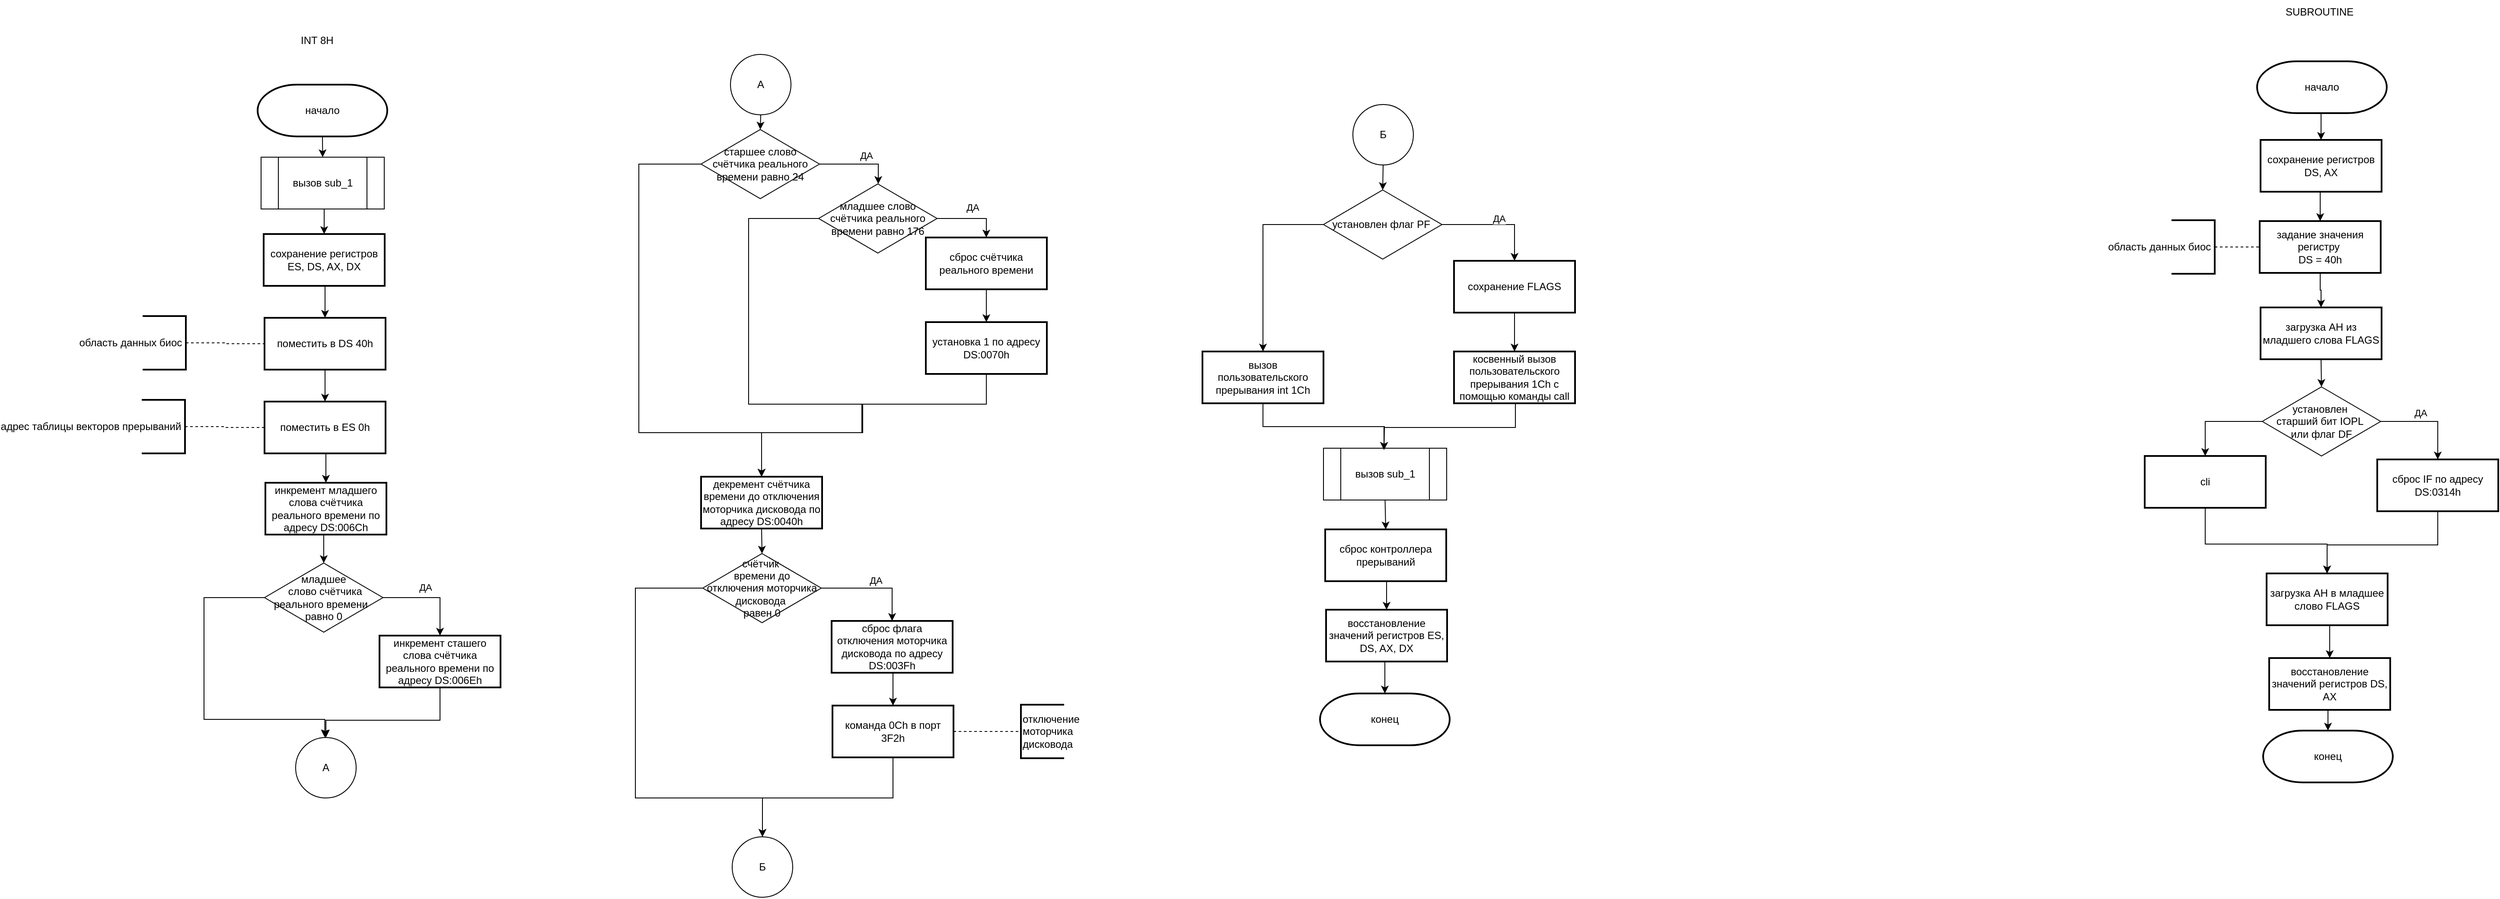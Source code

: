 <mxfile version="24.7.8">
  <diagram id="C5RBs43oDa-KdzZeNtuy" name="Page-1">
    <mxGraphModel dx="938" dy="985" grid="0" gridSize="10" guides="0" tooltips="0" connect="1" arrows="1" fold="1" page="0" pageScale="1" pageWidth="827" pageHeight="1169" math="0" shadow="0">
      <root>
        <mxCell id="WIyWlLk6GJQsqaUBKTNV-0" />
        <mxCell id="WIyWlLk6GJQsqaUBKTNV-1" parent="WIyWlLk6GJQsqaUBKTNV-0" />
        <mxCell id="3dziUHirvXRnAxPQPmzr-11" style="edgeStyle=orthogonalEdgeStyle;rounded=0;orthogonalLoop=1;jettySize=auto;html=1;exitX=0.5;exitY=1;exitDx=0;exitDy=0;exitPerimeter=0;entryX=0.5;entryY=0;entryDx=0;entryDy=0;" parent="WIyWlLk6GJQsqaUBKTNV-1" source="3dziUHirvXRnAxPQPmzr-0" target="3dziUHirvXRnAxPQPmzr-1" edge="1">
          <mxGeometry relative="1" as="geometry" />
        </mxCell>
        <mxCell id="3dziUHirvXRnAxPQPmzr-0" value="начало" style="strokeWidth=2;html=1;shape=mxgraph.flowchart.terminator;whiteSpace=wrap;" parent="WIyWlLk6GJQsqaUBKTNV-1" vertex="1">
          <mxGeometry x="-20" y="90" width="150" height="60" as="geometry" />
        </mxCell>
        <mxCell id="3dziUHirvXRnAxPQPmzr-12" style="edgeStyle=orthogonalEdgeStyle;rounded=0;orthogonalLoop=1;jettySize=auto;html=1;exitX=0.5;exitY=1;exitDx=0;exitDy=0;entryX=0.5;entryY=0;entryDx=0;entryDy=0;" parent="WIyWlLk6GJQsqaUBKTNV-1" source="3dziUHirvXRnAxPQPmzr-1" target="3dziUHirvXRnAxPQPmzr-2" edge="1">
          <mxGeometry relative="1" as="geometry" />
        </mxCell>
        <mxCell id="3dziUHirvXRnAxPQPmzr-1" value="вызов sub_1" style="verticalLabelPosition=middle;verticalAlign=middle;html=1;shape=process;whiteSpace=wrap;rounded=1;size=0.14;arcSize=0;labelPosition=center;align=center;" parent="WIyWlLk6GJQsqaUBKTNV-1" vertex="1">
          <mxGeometry x="-16" y="174" width="142.5" height="60" as="geometry" />
        </mxCell>
        <mxCell id="3dziUHirvXRnAxPQPmzr-13" style="edgeStyle=orthogonalEdgeStyle;rounded=0;orthogonalLoop=1;jettySize=auto;html=1;exitX=0.5;exitY=1;exitDx=0;exitDy=0;entryX=0.5;entryY=0;entryDx=0;entryDy=0;" parent="WIyWlLk6GJQsqaUBKTNV-1" source="3dziUHirvXRnAxPQPmzr-2" target="EsP-9aOrvLtybaAhOInj-16" edge="1">
          <mxGeometry relative="1" as="geometry" />
        </mxCell>
        <mxCell id="3dziUHirvXRnAxPQPmzr-2" value="сохранение регистров ES, DS, AX, DX" style="rounded=1;whiteSpace=wrap;html=1;absoluteArcSize=1;arcSize=0;strokeWidth=2;" parent="WIyWlLk6GJQsqaUBKTNV-1" vertex="1">
          <mxGeometry x="-13" y="263" width="140" height="60" as="geometry" />
        </mxCell>
        <mxCell id="3dziUHirvXRnAxPQPmzr-14" style="edgeStyle=orthogonalEdgeStyle;rounded=0;orthogonalLoop=1;jettySize=auto;html=1;exitX=0.5;exitY=1;exitDx=0;exitDy=0;entryX=0.5;entryY=0;entryDx=0;entryDy=0;" parent="WIyWlLk6GJQsqaUBKTNV-1" source="3dziUHirvXRnAxPQPmzr-3" target="3dziUHirvXRnAxPQPmzr-4" edge="1">
          <mxGeometry relative="1" as="geometry" />
        </mxCell>
        <mxCell id="3dziUHirvXRnAxPQPmzr-3" value="поместить в&amp;nbsp;&lt;span style=&quot;background-color: initial;&quot;&gt;ES 0h&lt;/span&gt;" style="rounded=1;whiteSpace=wrap;html=1;absoluteArcSize=1;arcSize=0;strokeWidth=2;" parent="WIyWlLk6GJQsqaUBKTNV-1" vertex="1">
          <mxGeometry x="-12" y="457" width="140" height="60" as="geometry" />
        </mxCell>
        <mxCell id="3dziUHirvXRnAxPQPmzr-15" style="edgeStyle=orthogonalEdgeStyle;rounded=0;orthogonalLoop=1;jettySize=auto;html=1;exitX=0.5;exitY=1;exitDx=0;exitDy=0;entryX=0.5;entryY=0;entryDx=0;entryDy=0;" parent="WIyWlLk6GJQsqaUBKTNV-1" source="3dziUHirvXRnAxPQPmzr-4" target="3dziUHirvXRnAxPQPmzr-5" edge="1">
          <mxGeometry relative="1" as="geometry" />
        </mxCell>
        <mxCell id="3dziUHirvXRnAxPQPmzr-4" value="инкремент младшего слова счётчика реального времени по адресу DS:006Ch" style="rounded=1;whiteSpace=wrap;html=1;absoluteArcSize=1;arcSize=0;strokeWidth=2;" parent="WIyWlLk6GJQsqaUBKTNV-1" vertex="1">
          <mxGeometry x="-11" y="551" width="140" height="60" as="geometry" />
        </mxCell>
        <mxCell id="3dziUHirvXRnAxPQPmzr-8" value="ДА" style="edgeStyle=orthogonalEdgeStyle;rounded=0;orthogonalLoop=1;jettySize=auto;html=1;exitX=1;exitY=0.5;exitDx=0;exitDy=0;entryX=0.5;entryY=0;entryDx=0;entryDy=0;" parent="WIyWlLk6GJQsqaUBKTNV-1" source="3dziUHirvXRnAxPQPmzr-5" target="3dziUHirvXRnAxPQPmzr-6" edge="1">
          <mxGeometry x="-0.109" y="12" relative="1" as="geometry">
            <mxPoint as="offset" />
          </mxGeometry>
        </mxCell>
        <mxCell id="3dziUHirvXRnAxPQPmzr-48" value="" style="edgeStyle=orthogonalEdgeStyle;rounded=0;orthogonalLoop=1;jettySize=auto;html=1;exitX=0;exitY=0.5;exitDx=0;exitDy=0;" parent="WIyWlLk6GJQsqaUBKTNV-1" source="3dziUHirvXRnAxPQPmzr-5" edge="1">
          <mxGeometry x="-0.752" relative="1" as="geometry">
            <mxPoint x="57.706" y="845.882" as="targetPoint" />
            <Array as="points">
              <mxPoint x="-82" y="684" />
              <mxPoint x="-82" y="825" />
              <mxPoint x="58" y="825" />
            </Array>
            <mxPoint as="offset" />
          </mxGeometry>
        </mxCell>
        <mxCell id="3dziUHirvXRnAxPQPmzr-5" value="младшее&lt;div&gt;&amp;nbsp;слово счётчика реального времени&amp;nbsp;&amp;nbsp;&lt;div&gt;равно 0&lt;/div&gt;&lt;/div&gt;" style="rhombus;whiteSpace=wrap;html=1;" parent="WIyWlLk6GJQsqaUBKTNV-1" vertex="1">
          <mxGeometry x="-12" y="644" width="137" height="80" as="geometry" />
        </mxCell>
        <mxCell id="3dziUHirvXRnAxPQPmzr-47" style="edgeStyle=orthogonalEdgeStyle;rounded=0;orthogonalLoop=1;jettySize=auto;html=1;exitX=0.5;exitY=1;exitDx=0;exitDy=0;entryX=0.5;entryY=0;entryDx=0;entryDy=0;" parent="WIyWlLk6GJQsqaUBKTNV-1" source="3dziUHirvXRnAxPQPmzr-6" target="3dziUHirvXRnAxPQPmzr-46" edge="1">
          <mxGeometry relative="1" as="geometry">
            <Array as="points">
              <mxPoint x="191" y="826" />
              <mxPoint x="59" y="826" />
            </Array>
          </mxGeometry>
        </mxCell>
        <mxCell id="3dziUHirvXRnAxPQPmzr-6" value="инкремент сташего слова счётчика реального времени по адресу DS:006Eh" style="rounded=1;whiteSpace=wrap;html=1;absoluteArcSize=1;arcSize=0;strokeWidth=2;" parent="WIyWlLk6GJQsqaUBKTNV-1" vertex="1">
          <mxGeometry x="121" y="728" width="140" height="60" as="geometry" />
        </mxCell>
        <mxCell id="3dziUHirvXRnAxPQPmzr-18" value="ДА" style="edgeStyle=orthogonalEdgeStyle;rounded=0;orthogonalLoop=1;jettySize=auto;html=1;exitX=1;exitY=0.5;exitDx=0;exitDy=0;entryX=0.5;entryY=0;entryDx=0;entryDy=0;" parent="WIyWlLk6GJQsqaUBKTNV-1" source="3dziUHirvXRnAxPQPmzr-16" target="3dziUHirvXRnAxPQPmzr-17" edge="1">
          <mxGeometry x="0.18" y="10" relative="1" as="geometry">
            <mxPoint x="631" y="88" as="sourcePoint" />
            <Array as="points">
              <mxPoint x="698" y="182" />
              <mxPoint x="698" y="205" />
            </Array>
            <mxPoint as="offset" />
          </mxGeometry>
        </mxCell>
        <mxCell id="3dziUHirvXRnAxPQPmzr-26" value="" style="edgeStyle=orthogonalEdgeStyle;rounded=0;orthogonalLoop=1;jettySize=auto;html=1;exitX=0;exitY=0.5;exitDx=0;exitDy=0;entryX=0.5;entryY=0;entryDx=0;entryDy=0;" parent="WIyWlLk6GJQsqaUBKTNV-1" source="3dziUHirvXRnAxPQPmzr-16" target="3dziUHirvXRnAxPQPmzr-23" edge="1">
          <mxGeometry x="-0.856" y="-3" relative="1" as="geometry">
            <mxPoint x="494" y="88" as="sourcePoint" />
            <Array as="points">
              <mxPoint x="421" y="182" />
              <mxPoint x="421" y="493" />
              <mxPoint x="563" y="493" />
            </Array>
            <mxPoint as="offset" />
          </mxGeometry>
        </mxCell>
        <mxCell id="3dziUHirvXRnAxPQPmzr-16" value="&lt;div&gt;старшее слово счётчика реального времени равно 24&lt;/div&gt;" style="rhombus;whiteSpace=wrap;html=1;" parent="WIyWlLk6GJQsqaUBKTNV-1" vertex="1">
          <mxGeometry x="493" y="142" width="137" height="80" as="geometry" />
        </mxCell>
        <mxCell id="3dziUHirvXRnAxPQPmzr-20" value="ДА" style="edgeStyle=orthogonalEdgeStyle;rounded=0;orthogonalLoop=1;jettySize=auto;html=1;exitX=1;exitY=0.5;exitDx=0;exitDy=0;entryX=0.5;entryY=0;entryDx=0;entryDy=0;" parent="WIyWlLk6GJQsqaUBKTNV-1" source="3dziUHirvXRnAxPQPmzr-17" target="3dziUHirvXRnAxPQPmzr-19" edge="1">
          <mxGeometry x="0.038" y="13" relative="1" as="geometry">
            <mxPoint as="offset" />
          </mxGeometry>
        </mxCell>
        <mxCell id="3dziUHirvXRnAxPQPmzr-27" value="" style="edgeStyle=orthogonalEdgeStyle;rounded=0;orthogonalLoop=1;jettySize=auto;html=1;entryX=0.5;entryY=0;entryDx=0;entryDy=0;exitX=0;exitY=0.5;exitDx=0;exitDy=0;" parent="WIyWlLk6GJQsqaUBKTNV-1" source="3dziUHirvXRnAxPQPmzr-17" target="3dziUHirvXRnAxPQPmzr-23" edge="1">
          <mxGeometry x="-0.848" relative="1" as="geometry">
            <mxPoint x="548" y="205" as="sourcePoint" />
            <Array as="points">
              <mxPoint x="548" y="245" />
              <mxPoint x="548" y="460" />
              <mxPoint x="679" y="460" />
              <mxPoint x="679" y="493" />
              <mxPoint x="563" y="493" />
            </Array>
            <mxPoint as="offset" />
          </mxGeometry>
        </mxCell>
        <mxCell id="3dziUHirvXRnAxPQPmzr-17" value="&lt;div&gt;младшее слово счётчика реального времени равно 176&lt;/div&gt;" style="rhombus;whiteSpace=wrap;html=1;" parent="WIyWlLk6GJQsqaUBKTNV-1" vertex="1">
          <mxGeometry x="629" y="205" width="137" height="80" as="geometry" />
        </mxCell>
        <mxCell id="3dziUHirvXRnAxPQPmzr-22" style="edgeStyle=orthogonalEdgeStyle;rounded=0;orthogonalLoop=1;jettySize=auto;html=1;exitX=0.5;exitY=1;exitDx=0;exitDy=0;entryX=0.5;entryY=0;entryDx=0;entryDy=0;" parent="WIyWlLk6GJQsqaUBKTNV-1" source="3dziUHirvXRnAxPQPmzr-19" target="3dziUHirvXRnAxPQPmzr-21" edge="1">
          <mxGeometry relative="1" as="geometry" />
        </mxCell>
        <mxCell id="3dziUHirvXRnAxPQPmzr-19" value="сброс счётчика реального времени" style="rounded=1;whiteSpace=wrap;html=1;absoluteArcSize=1;arcSize=0;strokeWidth=2;" parent="WIyWlLk6GJQsqaUBKTNV-1" vertex="1">
          <mxGeometry x="753" y="267" width="140" height="60" as="geometry" />
        </mxCell>
        <mxCell id="3dziUHirvXRnAxPQPmzr-28" style="edgeStyle=orthogonalEdgeStyle;rounded=0;orthogonalLoop=1;jettySize=auto;html=1;exitX=0.5;exitY=1;exitDx=0;exitDy=0;entryX=0.5;entryY=0;entryDx=0;entryDy=0;" parent="WIyWlLk6GJQsqaUBKTNV-1" source="3dziUHirvXRnAxPQPmzr-21" target="3dziUHirvXRnAxPQPmzr-23" edge="1">
          <mxGeometry relative="1" as="geometry">
            <Array as="points">
              <mxPoint x="823" y="460" />
              <mxPoint x="680" y="460" />
              <mxPoint x="680" y="493" />
              <mxPoint x="563" y="493" />
            </Array>
          </mxGeometry>
        </mxCell>
        <mxCell id="3dziUHirvXRnAxPQPmzr-21" value="установка 1 по адресу DS:0070h" style="rounded=1;whiteSpace=wrap;html=1;absoluteArcSize=1;arcSize=0;strokeWidth=2;" parent="WIyWlLk6GJQsqaUBKTNV-1" vertex="1">
          <mxGeometry x="753" y="365" width="140" height="60" as="geometry" />
        </mxCell>
        <mxCell id="3dziUHirvXRnAxPQPmzr-31" style="edgeStyle=orthogonalEdgeStyle;rounded=0;orthogonalLoop=1;jettySize=auto;html=1;exitX=0.5;exitY=1;exitDx=0;exitDy=0;entryX=0.5;entryY=0;entryDx=0;entryDy=0;" parent="WIyWlLk6GJQsqaUBKTNV-1" source="3dziUHirvXRnAxPQPmzr-23" target="3dziUHirvXRnAxPQPmzr-30" edge="1">
          <mxGeometry relative="1" as="geometry" />
        </mxCell>
        <mxCell id="3dziUHirvXRnAxPQPmzr-23" value="декремент счётчика времени до отключения моторчика дисковода по адресу DS:0040h" style="rounded=1;whiteSpace=wrap;html=1;absoluteArcSize=1;arcSize=0;strokeWidth=2;" parent="WIyWlLk6GJQsqaUBKTNV-1" vertex="1">
          <mxGeometry x="493" y="544" width="140" height="60" as="geometry" />
        </mxCell>
        <mxCell id="3dziUHirvXRnAxPQPmzr-35" value="ДА" style="edgeStyle=orthogonalEdgeStyle;rounded=0;orthogonalLoop=1;jettySize=auto;html=1;exitX=1;exitY=0.5;exitDx=0;exitDy=0;entryX=0.5;entryY=0;entryDx=0;entryDy=0;" parent="WIyWlLk6GJQsqaUBKTNV-1" source="3dziUHirvXRnAxPQPmzr-30" target="3dziUHirvXRnAxPQPmzr-34" edge="1">
          <mxGeometry x="0.033" y="9" relative="1" as="geometry">
            <mxPoint x="1" as="offset" />
          </mxGeometry>
        </mxCell>
        <mxCell id="3dziUHirvXRnAxPQPmzr-36" value="" style="edgeStyle=orthogonalEdgeStyle;rounded=0;orthogonalLoop=1;jettySize=auto;html=1;exitX=0;exitY=0.5;exitDx=0;exitDy=0;entryX=0.5;entryY=0;entryDx=0;entryDy=0;" parent="WIyWlLk6GJQsqaUBKTNV-1" source="3dziUHirvXRnAxPQPmzr-30" target="EsP-9aOrvLtybaAhOInj-32" edge="1">
          <mxGeometry relative="1" as="geometry">
            <mxPoint x="422" y="715" as="targetPoint" />
            <Array as="points">
              <mxPoint x="417" y="673" />
              <mxPoint x="417" y="916" />
              <mxPoint x="564" y="916" />
              <mxPoint x="564" y="959" />
            </Array>
          </mxGeometry>
        </mxCell>
        <mxCell id="3dziUHirvXRnAxPQPmzr-30" value="счётчик&amp;nbsp;&lt;div&gt;времени до&lt;/div&gt;&lt;div&gt;&amp;nbsp;отключения моторчика&amp;nbsp;&lt;div&gt;дисковода&amp;nbsp;&lt;/div&gt;&lt;div&gt;равен 0&lt;/div&gt;&lt;/div&gt;" style="rhombus;whiteSpace=wrap;html=1;" parent="WIyWlLk6GJQsqaUBKTNV-1" vertex="1">
          <mxGeometry x="495" y="633" width="137" height="80" as="geometry" />
        </mxCell>
        <mxCell id="EsP-9aOrvLtybaAhOInj-9" style="edgeStyle=orthogonalEdgeStyle;rounded=0;orthogonalLoop=1;jettySize=auto;html=1;exitX=0.5;exitY=1;exitDx=0;exitDy=0;entryX=0.5;entryY=0;entryDx=0;entryDy=0;" parent="WIyWlLk6GJQsqaUBKTNV-1" source="3dziUHirvXRnAxPQPmzr-34" target="EsP-9aOrvLtybaAhOInj-8" edge="1">
          <mxGeometry relative="1" as="geometry" />
        </mxCell>
        <mxCell id="3dziUHirvXRnAxPQPmzr-34" value="сброс флага отключения моторчика дисковода по адресу DS:003Fh" style="rounded=1;whiteSpace=wrap;html=1;absoluteArcSize=1;arcSize=0;strokeWidth=2;" parent="WIyWlLk6GJQsqaUBKTNV-1" vertex="1">
          <mxGeometry x="644" y="711" width="140" height="60" as="geometry" />
        </mxCell>
        <mxCell id="3dziUHirvXRnAxPQPmzr-43" style="edgeStyle=orthogonalEdgeStyle;rounded=0;orthogonalLoop=1;jettySize=auto;html=1;exitX=0.5;exitY=1;exitDx=0;exitDy=0;entryX=0.5;entryY=0;entryDx=0;entryDy=0;" parent="WIyWlLk6GJQsqaUBKTNV-1" source="3dziUHirvXRnAxPQPmzr-37" target="3dziUHirvXRnAxPQPmzr-40" edge="1">
          <mxGeometry relative="1" as="geometry" />
        </mxCell>
        <mxCell id="3dziUHirvXRnAxPQPmzr-37" value="вызов sub_1" style="verticalLabelPosition=middle;verticalAlign=middle;html=1;shape=process;whiteSpace=wrap;rounded=1;size=0.14;arcSize=0;labelPosition=center;align=center;" parent="WIyWlLk6GJQsqaUBKTNV-1" vertex="1">
          <mxGeometry x="1213" y="511" width="142.5" height="60" as="geometry" />
        </mxCell>
        <mxCell id="3dziUHirvXRnAxPQPmzr-44" style="edgeStyle=orthogonalEdgeStyle;rounded=0;orthogonalLoop=1;jettySize=auto;html=1;exitX=0.5;exitY=1;exitDx=0;exitDy=0;entryX=0.5;entryY=0;entryDx=0;entryDy=0;" parent="WIyWlLk6GJQsqaUBKTNV-1" source="3dziUHirvXRnAxPQPmzr-40" target="3dziUHirvXRnAxPQPmzr-41" edge="1">
          <mxGeometry relative="1" as="geometry" />
        </mxCell>
        <mxCell id="3dziUHirvXRnAxPQPmzr-40" value="сброс контроллера прерываний" style="rounded=1;whiteSpace=wrap;html=1;absoluteArcSize=1;arcSize=0;strokeWidth=2;" parent="WIyWlLk6GJQsqaUBKTNV-1" vertex="1">
          <mxGeometry x="1215" y="605" width="140" height="60" as="geometry" />
        </mxCell>
        <mxCell id="3dziUHirvXRnAxPQPmzr-41" value="восстановление значений регистров ES, DS, AX, DX" style="rounded=1;whiteSpace=wrap;html=1;absoluteArcSize=1;arcSize=0;strokeWidth=2;" parent="WIyWlLk6GJQsqaUBKTNV-1" vertex="1">
          <mxGeometry x="1216" y="698" width="140" height="60" as="geometry" />
        </mxCell>
        <mxCell id="3dziUHirvXRnAxPQPmzr-42" value="конец" style="strokeWidth=2;html=1;shape=mxgraph.flowchart.terminator;whiteSpace=wrap;" parent="WIyWlLk6GJQsqaUBKTNV-1" vertex="1">
          <mxGeometry x="1209" y="795" width="150" height="60" as="geometry" />
        </mxCell>
        <mxCell id="3dziUHirvXRnAxPQPmzr-45" style="edgeStyle=orthogonalEdgeStyle;rounded=0;orthogonalLoop=1;jettySize=auto;html=1;exitX=0.5;exitY=1;exitDx=0;exitDy=0;entryX=0.5;entryY=0;entryDx=0;entryDy=0;entryPerimeter=0;" parent="WIyWlLk6GJQsqaUBKTNV-1" source="3dziUHirvXRnAxPQPmzr-41" target="3dziUHirvXRnAxPQPmzr-42" edge="1">
          <mxGeometry relative="1" as="geometry" />
        </mxCell>
        <mxCell id="3dziUHirvXRnAxPQPmzr-46" value="А" style="ellipse;whiteSpace=wrap;html=1;aspect=fixed;" parent="WIyWlLk6GJQsqaUBKTNV-1" vertex="1">
          <mxGeometry x="24" y="846" width="70" height="70" as="geometry" />
        </mxCell>
        <mxCell id="3dziUHirvXRnAxPQPmzr-50" style="edgeStyle=orthogonalEdgeStyle;rounded=0;orthogonalLoop=1;jettySize=auto;html=1;exitX=0.5;exitY=1;exitDx=0;exitDy=0;entryX=0.5;entryY=0;entryDx=0;entryDy=0;" parent="WIyWlLk6GJQsqaUBKTNV-1" source="3dziUHirvXRnAxPQPmzr-49" target="3dziUHirvXRnAxPQPmzr-16" edge="1">
          <mxGeometry relative="1" as="geometry" />
        </mxCell>
        <mxCell id="3dziUHirvXRnAxPQPmzr-49" value="А" style="ellipse;whiteSpace=wrap;html=1;aspect=fixed;" parent="WIyWlLk6GJQsqaUBKTNV-1" vertex="1">
          <mxGeometry x="527" y="55" width="70" height="70" as="geometry" />
        </mxCell>
        <mxCell id="3dziUHirvXRnAxPQPmzr-54" style="edgeStyle=orthogonalEdgeStyle;rounded=0;orthogonalLoop=1;jettySize=auto;html=1;exitX=0.5;exitY=1;exitDx=0;exitDy=0;exitPerimeter=0;entryX=0.5;entryY=0;entryDx=0;entryDy=0;" parent="WIyWlLk6GJQsqaUBKTNV-1" source="3dziUHirvXRnAxPQPmzr-55" target="3dziUHirvXRnAxPQPmzr-59" edge="1">
          <mxGeometry relative="1" as="geometry">
            <mxPoint x="2365.25" y="65" as="targetPoint" />
          </mxGeometry>
        </mxCell>
        <mxCell id="3dziUHirvXRnAxPQPmzr-55" value="начало" style="strokeWidth=2;html=1;shape=mxgraph.flowchart.terminator;whiteSpace=wrap;" parent="WIyWlLk6GJQsqaUBKTNV-1" vertex="1">
          <mxGeometry x="2293" y="63" width="150" height="60" as="geometry" />
        </mxCell>
        <mxCell id="3dziUHirvXRnAxPQPmzr-58" style="edgeStyle=orthogonalEdgeStyle;rounded=0;orthogonalLoop=1;jettySize=auto;html=1;exitX=0.5;exitY=1;exitDx=0;exitDy=0;entryX=0.5;entryY=0;entryDx=0;entryDy=0;" parent="WIyWlLk6GJQsqaUBKTNV-1" source="3dziUHirvXRnAxPQPmzr-59" target="3dziUHirvXRnAxPQPmzr-61" edge="1">
          <mxGeometry relative="1" as="geometry" />
        </mxCell>
        <mxCell id="3dziUHirvXRnAxPQPmzr-59" value="сохранение регистров DS, AX" style="rounded=1;whiteSpace=wrap;html=1;absoluteArcSize=1;arcSize=0;strokeWidth=2;" parent="WIyWlLk6GJQsqaUBKTNV-1" vertex="1">
          <mxGeometry x="2297" y="154" width="140" height="60" as="geometry" />
        </mxCell>
        <mxCell id="EsP-9aOrvLtybaAhOInj-10" style="edgeStyle=orthogonalEdgeStyle;rounded=0;orthogonalLoop=1;jettySize=auto;html=1;exitX=0.5;exitY=1;exitDx=0;exitDy=0;entryX=0.5;entryY=0;entryDx=0;entryDy=0;" parent="WIyWlLk6GJQsqaUBKTNV-1" source="3dziUHirvXRnAxPQPmzr-61" target="EsP-9aOrvLtybaAhOInj-11" edge="1">
          <mxGeometry relative="1" as="geometry" />
        </mxCell>
        <mxCell id="3dziUHirvXRnAxPQPmzr-61" value="задание значения регистру&amp;nbsp;&lt;div&gt;DS = 40h&lt;/div&gt;" style="rounded=1;whiteSpace=wrap;html=1;absoluteArcSize=1;arcSize=0;strokeWidth=2;" parent="WIyWlLk6GJQsqaUBKTNV-1" vertex="1">
          <mxGeometry x="2296" y="248" width="140" height="60" as="geometry" />
        </mxCell>
        <mxCell id="3dziUHirvXRnAxPQPmzr-64" value="ДА" style="edgeStyle=orthogonalEdgeStyle;rounded=0;orthogonalLoop=1;jettySize=auto;html=1;exitX=1;exitY=0.5;exitDx=0;exitDy=0;entryX=0.5;entryY=0;entryDx=0;entryDy=0;" parent="WIyWlLk6GJQsqaUBKTNV-1" source="3dziUHirvXRnAxPQPmzr-66" target="3dziUHirvXRnAxPQPmzr-68" edge="1">
          <mxGeometry x="-0.164" y="10" relative="1" as="geometry">
            <mxPoint as="offset" />
          </mxGeometry>
        </mxCell>
        <mxCell id="3dziUHirvXRnAxPQPmzr-72" value="" style="edgeStyle=orthogonalEdgeStyle;rounded=0;orthogonalLoop=1;jettySize=auto;html=1;exitX=0;exitY=0.5;exitDx=0;exitDy=0;entryX=0.5;entryY=0;entryDx=0;entryDy=0;" parent="WIyWlLk6GJQsqaUBKTNV-1" source="3dziUHirvXRnAxPQPmzr-66" target="3dziUHirvXRnAxPQPmzr-71" edge="1">
          <mxGeometry relative="1" as="geometry" />
        </mxCell>
        <mxCell id="3dziUHirvXRnAxPQPmzr-66" value="установлен&amp;nbsp;&lt;div&gt;старший бит IOPL&amp;nbsp;&lt;/div&gt;&lt;div&gt;или флаг DF&lt;/div&gt;" style="rhombus;whiteSpace=wrap;html=1;" parent="WIyWlLk6GJQsqaUBKTNV-1" vertex="1">
          <mxGeometry x="2299" y="440" width="137" height="80" as="geometry" />
        </mxCell>
        <mxCell id="3dziUHirvXRnAxPQPmzr-74" style="edgeStyle=orthogonalEdgeStyle;rounded=0;orthogonalLoop=1;jettySize=auto;html=1;exitX=0.5;exitY=1;exitDx=0;exitDy=0;entryX=0.5;entryY=0;entryDx=0;entryDy=0;" parent="WIyWlLk6GJQsqaUBKTNV-1" source="3dziUHirvXRnAxPQPmzr-68" target="EsP-9aOrvLtybaAhOInj-12" edge="1">
          <mxGeometry relative="1" as="geometry">
            <Array as="points">
              <mxPoint x="2502" y="623" />
              <mxPoint x="2374" y="623" />
            </Array>
          </mxGeometry>
        </mxCell>
        <mxCell id="3dziUHirvXRnAxPQPmzr-68" value="сброс IF по адресу DS:0314h" style="rounded=1;whiteSpace=wrap;html=1;absoluteArcSize=1;arcSize=0;strokeWidth=2;" parent="WIyWlLk6GJQsqaUBKTNV-1" vertex="1">
          <mxGeometry x="2432" y="524" width="140" height="60" as="geometry" />
        </mxCell>
        <mxCell id="3dziUHirvXRnAxPQPmzr-70" value="конец" style="strokeWidth=2;html=1;shape=mxgraph.flowchart.terminator;whiteSpace=wrap;" parent="WIyWlLk6GJQsqaUBKTNV-1" vertex="1">
          <mxGeometry x="2300" y="838" width="150" height="60" as="geometry" />
        </mxCell>
        <mxCell id="3dziUHirvXRnAxPQPmzr-75" style="edgeStyle=orthogonalEdgeStyle;rounded=0;orthogonalLoop=1;jettySize=auto;html=1;exitX=0.5;exitY=1;exitDx=0;exitDy=0;entryX=0.5;entryY=0;entryDx=0;entryDy=0;" parent="WIyWlLk6GJQsqaUBKTNV-1" source="3dziUHirvXRnAxPQPmzr-71" target="EsP-9aOrvLtybaAhOInj-12" edge="1">
          <mxGeometry relative="1" as="geometry">
            <Array as="points">
              <mxPoint x="2233" y="622" />
              <mxPoint x="2374" y="622" />
            </Array>
          </mxGeometry>
        </mxCell>
        <mxCell id="3dziUHirvXRnAxPQPmzr-71" value="cli" style="rounded=1;whiteSpace=wrap;html=1;absoluteArcSize=1;arcSize=0;strokeWidth=2;" parent="WIyWlLk6GJQsqaUBKTNV-1" vertex="1">
          <mxGeometry x="2163" y="520" width="140" height="60" as="geometry" />
        </mxCell>
        <mxCell id="3dziUHirvXRnAxPQPmzr-73" value="восстановление значений регистров DS, AX" style="rounded=1;whiteSpace=wrap;html=1;absoluteArcSize=1;arcSize=0;strokeWidth=2;" parent="WIyWlLk6GJQsqaUBKTNV-1" vertex="1">
          <mxGeometry x="2307" y="754" width="140" height="60" as="geometry" />
        </mxCell>
        <mxCell id="3dziUHirvXRnAxPQPmzr-76" style="edgeStyle=orthogonalEdgeStyle;rounded=0;orthogonalLoop=1;jettySize=auto;html=1;exitX=0.5;exitY=1;exitDx=0;exitDy=0;entryX=0.5;entryY=0;entryDx=0;entryDy=0;entryPerimeter=0;" parent="WIyWlLk6GJQsqaUBKTNV-1" source="3dziUHirvXRnAxPQPmzr-73" target="3dziUHirvXRnAxPQPmzr-70" edge="1">
          <mxGeometry relative="1" as="geometry" />
        </mxCell>
        <mxCell id="EsP-9aOrvLtybaAhOInj-0" value="SUBROUTINE" style="text;whiteSpace=wrap;" parent="WIyWlLk6GJQsqaUBKTNV-1" vertex="1">
          <mxGeometry x="2323.997" y="-7.997" width="107" height="36" as="geometry" />
        </mxCell>
        <mxCell id="EsP-9aOrvLtybaAhOInj-2" value="" style="edgeStyle=orthogonalEdgeStyle;rounded=0;orthogonalLoop=1;jettySize=auto;html=1;exitX=0;exitY=0.5;exitDx=0;exitDy=0;entryX=0.5;entryY=0;entryDx=0;entryDy=0;" parent="WIyWlLk6GJQsqaUBKTNV-1" source="EsP-9aOrvLtybaAhOInj-3" target="EsP-9aOrvLtybaAhOInj-5" edge="1">
          <mxGeometry relative="1" as="geometry" />
        </mxCell>
        <mxCell id="EsP-9aOrvLtybaAhOInj-30" value="ДА" style="edgeStyle=orthogonalEdgeStyle;rounded=0;orthogonalLoop=1;jettySize=auto;html=1;exitX=1;exitY=0.5;exitDx=0;exitDy=0;entryX=0.5;entryY=0;entryDx=0;entryDy=0;" parent="WIyWlLk6GJQsqaUBKTNV-1" source="EsP-9aOrvLtybaAhOInj-3" target="EsP-9aOrvLtybaAhOInj-29" edge="1">
          <mxGeometry x="0.048" y="7" relative="1" as="geometry">
            <mxPoint as="offset" />
          </mxGeometry>
        </mxCell>
        <mxCell id="EsP-9aOrvLtybaAhOInj-3" value="установлен флаг PF&amp;nbsp;" style="rhombus;whiteSpace=wrap;html=1;" parent="WIyWlLk6GJQsqaUBKTNV-1" vertex="1">
          <mxGeometry x="1213" y="212" width="137" height="80" as="geometry" />
        </mxCell>
        <mxCell id="EsP-9aOrvLtybaAhOInj-4" style="edgeStyle=orthogonalEdgeStyle;rounded=0;orthogonalLoop=1;jettySize=auto;html=1;exitX=0.5;exitY=1;exitDx=0;exitDy=0;entryX=0.5;entryY=0;entryDx=0;entryDy=0;" parent="WIyWlLk6GJQsqaUBKTNV-1" source="EsP-9aOrvLtybaAhOInj-5" edge="1">
          <mxGeometry relative="1" as="geometry">
            <mxPoint x="1283" y="513" as="targetPoint" />
          </mxGeometry>
        </mxCell>
        <mxCell id="EsP-9aOrvLtybaAhOInj-5" value="вызов пользовательского прерывания int 1Ch" style="rounded=1;whiteSpace=wrap;html=1;absoluteArcSize=1;arcSize=0;strokeWidth=2;" parent="WIyWlLk6GJQsqaUBKTNV-1" vertex="1">
          <mxGeometry x="1073" y="399" width="140" height="60" as="geometry" />
        </mxCell>
        <mxCell id="EsP-9aOrvLtybaAhOInj-6" style="edgeStyle=orthogonalEdgeStyle;rounded=0;orthogonalLoop=1;jettySize=auto;html=1;exitX=0.5;exitY=1;exitDx=0;exitDy=0;entryX=0.5;entryY=0;entryDx=0;entryDy=0;" parent="WIyWlLk6GJQsqaUBKTNV-1" edge="1">
          <mxGeometry relative="1" as="geometry">
            <Array as="points">
              <mxPoint x="1435" y="487" />
              <mxPoint x="1283" y="487" />
            </Array>
            <mxPoint x="1435" y="455" as="sourcePoint" />
            <mxPoint x="1283" y="513" as="targetPoint" />
          </mxGeometry>
        </mxCell>
        <mxCell id="EsP-9aOrvLtybaAhOInj-7" value="косвенный вызов пользовательского прерывания 1Ch с помощью команды call" style="rounded=1;whiteSpace=wrap;html=1;absoluteArcSize=1;arcSize=0;strokeWidth=2;" parent="WIyWlLk6GJQsqaUBKTNV-1" vertex="1">
          <mxGeometry x="1364" y="399" width="140" height="60" as="geometry" />
        </mxCell>
        <mxCell id="EsP-9aOrvLtybaAhOInj-26" style="edgeStyle=orthogonalEdgeStyle;rounded=0;orthogonalLoop=1;jettySize=auto;html=1;exitX=0.5;exitY=1;exitDx=0;exitDy=0;entryX=0.5;entryY=0;entryDx=0;entryDy=0;" parent="WIyWlLk6GJQsqaUBKTNV-1" source="EsP-9aOrvLtybaAhOInj-8" target="EsP-9aOrvLtybaAhOInj-32" edge="1">
          <mxGeometry relative="1" as="geometry">
            <Array as="points">
              <mxPoint x="715" y="916" />
              <mxPoint x="564" y="916" />
              <mxPoint x="564" y="959" />
            </Array>
          </mxGeometry>
        </mxCell>
        <mxCell id="EsP-9aOrvLtybaAhOInj-8" value="команда 0Ch в порт 3F2h" style="rounded=1;whiteSpace=wrap;html=1;absoluteArcSize=1;arcSize=0;strokeWidth=2;" parent="WIyWlLk6GJQsqaUBKTNV-1" vertex="1">
          <mxGeometry x="645" y="809" width="140" height="60" as="geometry" />
        </mxCell>
        <mxCell id="EsP-9aOrvLtybaAhOInj-13" style="edgeStyle=orthogonalEdgeStyle;rounded=0;orthogonalLoop=1;jettySize=auto;html=1;exitX=0.5;exitY=1;exitDx=0;exitDy=0;entryX=0.5;entryY=0;entryDx=0;entryDy=0;" parent="WIyWlLk6GJQsqaUBKTNV-1" source="EsP-9aOrvLtybaAhOInj-11" target="3dziUHirvXRnAxPQPmzr-66" edge="1">
          <mxGeometry relative="1" as="geometry" />
        </mxCell>
        <mxCell id="EsP-9aOrvLtybaAhOInj-11" value="загрузка AH из младшего слова FLAGS" style="rounded=1;whiteSpace=wrap;html=1;absoluteArcSize=1;arcSize=0;strokeWidth=2;" parent="WIyWlLk6GJQsqaUBKTNV-1" vertex="1">
          <mxGeometry x="2297" y="348" width="140" height="60" as="geometry" />
        </mxCell>
        <mxCell id="EsP-9aOrvLtybaAhOInj-14" style="edgeStyle=orthogonalEdgeStyle;rounded=0;orthogonalLoop=1;jettySize=auto;html=1;exitX=0.5;exitY=1;exitDx=0;exitDy=0;entryX=0.5;entryY=0;entryDx=0;entryDy=0;" parent="WIyWlLk6GJQsqaUBKTNV-1" source="EsP-9aOrvLtybaAhOInj-12" target="3dziUHirvXRnAxPQPmzr-73" edge="1">
          <mxGeometry relative="1" as="geometry" />
        </mxCell>
        <mxCell id="EsP-9aOrvLtybaAhOInj-12" value="загрузка AH в младшее слово FLAGS" style="rounded=1;whiteSpace=wrap;html=1;absoluteArcSize=1;arcSize=0;strokeWidth=2;" parent="WIyWlLk6GJQsqaUBKTNV-1" vertex="1">
          <mxGeometry x="2304" y="656" width="140" height="60" as="geometry" />
        </mxCell>
        <mxCell id="EsP-9aOrvLtybaAhOInj-15" value="INT 8H" style="text;whiteSpace=wrap;" parent="WIyWlLk6GJQsqaUBKTNV-1" vertex="1">
          <mxGeometry x="27.997" y="25.003" width="107" height="36" as="geometry" />
        </mxCell>
        <mxCell id="EsP-9aOrvLtybaAhOInj-17" style="edgeStyle=orthogonalEdgeStyle;rounded=0;orthogonalLoop=1;jettySize=auto;html=1;exitX=0.5;exitY=1;exitDx=0;exitDy=0;entryX=0.5;entryY=0;entryDx=0;entryDy=0;" parent="WIyWlLk6GJQsqaUBKTNV-1" source="EsP-9aOrvLtybaAhOInj-16" target="3dziUHirvXRnAxPQPmzr-3" edge="1">
          <mxGeometry relative="1" as="geometry" />
        </mxCell>
        <mxCell id="EsP-9aOrvLtybaAhOInj-16" value="&lt;div&gt;поместить в DS 40h&lt;/div&gt;" style="rounded=1;whiteSpace=wrap;html=1;absoluteArcSize=1;arcSize=0;strokeWidth=2;" parent="WIyWlLk6GJQsqaUBKTNV-1" vertex="1">
          <mxGeometry x="-12" y="360" width="140" height="60" as="geometry" />
        </mxCell>
        <mxCell id="EsP-9aOrvLtybaAhOInj-19" style="edgeStyle=orthogonalEdgeStyle;rounded=0;orthogonalLoop=1;jettySize=auto;html=1;exitX=0;exitY=0.5;exitDx=0;exitDy=0;exitPerimeter=0;entryX=0;entryY=0.5;entryDx=0;entryDy=0;endArrow=none;endFill=0;dashed=1;" parent="WIyWlLk6GJQsqaUBKTNV-1" source="EsP-9aOrvLtybaAhOInj-18" target="EsP-9aOrvLtybaAhOInj-16" edge="1">
          <mxGeometry relative="1" as="geometry" />
        </mxCell>
        <mxCell id="EsP-9aOrvLtybaAhOInj-18" value="область&amp;nbsp;&lt;span style=&quot;background-color: initial;&quot;&gt;данных&amp;nbsp;&lt;/span&gt;&lt;span style=&quot;background-color: initial;&quot;&gt;биос&amp;nbsp;&lt;/span&gt;" style="strokeWidth=2;html=1;shape=mxgraph.flowchart.annotation_1;align=right;pointerEvents=1;direction=west;" parent="WIyWlLk6GJQsqaUBKTNV-1" vertex="1">
          <mxGeometry x="-153" y="358" width="50" height="62" as="geometry" />
        </mxCell>
        <mxCell id="EsP-9aOrvLtybaAhOInj-21" style="edgeStyle=orthogonalEdgeStyle;rounded=0;orthogonalLoop=1;jettySize=auto;html=1;exitX=0;exitY=0.5;exitDx=0;exitDy=0;exitPerimeter=0;entryX=0;entryY=0.5;entryDx=0;entryDy=0;endArrow=none;endFill=0;dashed=1;" parent="WIyWlLk6GJQsqaUBKTNV-1" source="EsP-9aOrvLtybaAhOInj-20" target="3dziUHirvXRnAxPQPmzr-3" edge="1">
          <mxGeometry relative="1" as="geometry" />
        </mxCell>
        <mxCell id="EsP-9aOrvLtybaAhOInj-20" value="адрес таблицы векторов прерываний&amp;nbsp;" style="strokeWidth=2;html=1;shape=mxgraph.flowchart.annotation_1;align=right;pointerEvents=1;direction=west;" parent="WIyWlLk6GJQsqaUBKTNV-1" vertex="1">
          <mxGeometry x="-154" y="455" width="50" height="62" as="geometry" />
        </mxCell>
        <mxCell id="EsP-9aOrvLtybaAhOInj-24" value="&lt;span style=&quot;text-align: center; text-wrap: wrap;&quot;&gt;отключение моторчика дисковода&lt;/span&gt;" style="strokeWidth=2;html=1;shape=mxgraph.flowchart.annotation_1;align=left;pointerEvents=1;direction=east;" parent="WIyWlLk6GJQsqaUBKTNV-1" vertex="1">
          <mxGeometry x="863" y="808" width="50" height="62" as="geometry" />
        </mxCell>
        <mxCell id="EsP-9aOrvLtybaAhOInj-25" style="edgeStyle=orthogonalEdgeStyle;rounded=0;orthogonalLoop=1;jettySize=auto;html=1;exitX=1;exitY=0.5;exitDx=0;exitDy=0;entryX=0;entryY=0.5;entryDx=0;entryDy=0;entryPerimeter=0;endArrow=none;endFill=0;dashed=1;" parent="WIyWlLk6GJQsqaUBKTNV-1" source="EsP-9aOrvLtybaAhOInj-8" target="EsP-9aOrvLtybaAhOInj-24" edge="1">
          <mxGeometry relative="1" as="geometry" />
        </mxCell>
        <mxCell id="EsP-9aOrvLtybaAhOInj-27" style="edgeStyle=orthogonalEdgeStyle;rounded=0;orthogonalLoop=1;jettySize=auto;html=1;exitX=0;exitY=0.5;exitDx=0;exitDy=0;exitPerimeter=0;entryX=0;entryY=0.5;entryDx=0;entryDy=0;endArrow=none;endFill=0;dashed=1;" parent="WIyWlLk6GJQsqaUBKTNV-1" source="EsP-9aOrvLtybaAhOInj-28" target="3dziUHirvXRnAxPQPmzr-61" edge="1">
          <mxGeometry relative="1" as="geometry">
            <mxPoint x="2290" y="282" as="targetPoint" />
          </mxGeometry>
        </mxCell>
        <mxCell id="EsP-9aOrvLtybaAhOInj-28" value="область&amp;nbsp;&lt;span style=&quot;background-color: initial;&quot;&gt;данных&amp;nbsp;&lt;/span&gt;&lt;span style=&quot;background-color: initial;&quot;&gt;биос&amp;nbsp;&lt;/span&gt;" style="strokeWidth=2;html=1;shape=mxgraph.flowchart.annotation_1;align=right;pointerEvents=1;direction=west;" parent="WIyWlLk6GJQsqaUBKTNV-1" vertex="1">
          <mxGeometry x="2194" y="247" width="50" height="62" as="geometry" />
        </mxCell>
        <mxCell id="EsP-9aOrvLtybaAhOInj-31" style="edgeStyle=orthogonalEdgeStyle;rounded=0;orthogonalLoop=1;jettySize=auto;html=1;exitX=0.5;exitY=1;exitDx=0;exitDy=0;entryX=0.5;entryY=0;entryDx=0;entryDy=0;" parent="WIyWlLk6GJQsqaUBKTNV-1" source="EsP-9aOrvLtybaAhOInj-29" target="EsP-9aOrvLtybaAhOInj-7" edge="1">
          <mxGeometry relative="1" as="geometry" />
        </mxCell>
        <mxCell id="EsP-9aOrvLtybaAhOInj-29" value="сохранение FLAGS" style="rounded=1;whiteSpace=wrap;html=1;absoluteArcSize=1;arcSize=0;strokeWidth=2;" parent="WIyWlLk6GJQsqaUBKTNV-1" vertex="1">
          <mxGeometry x="1364" y="294" width="140" height="60" as="geometry" />
        </mxCell>
        <mxCell id="EsP-9aOrvLtybaAhOInj-32" value="Б" style="ellipse;whiteSpace=wrap;html=1;aspect=fixed;" parent="WIyWlLk6GJQsqaUBKTNV-1" vertex="1">
          <mxGeometry x="529" y="961" width="70" height="70" as="geometry" />
        </mxCell>
        <mxCell id="EsP-9aOrvLtybaAhOInj-35" style="edgeStyle=orthogonalEdgeStyle;rounded=0;orthogonalLoop=1;jettySize=auto;html=1;exitX=0.5;exitY=1;exitDx=0;exitDy=0;entryX=0.5;entryY=0;entryDx=0;entryDy=0;" parent="WIyWlLk6GJQsqaUBKTNV-1" source="EsP-9aOrvLtybaAhOInj-33" target="EsP-9aOrvLtybaAhOInj-3" edge="1">
          <mxGeometry relative="1" as="geometry" />
        </mxCell>
        <mxCell id="EsP-9aOrvLtybaAhOInj-33" value="Б" style="ellipse;whiteSpace=wrap;html=1;aspect=fixed;" parent="WIyWlLk6GJQsqaUBKTNV-1" vertex="1">
          <mxGeometry x="1247" y="113" width="70" height="70" as="geometry" />
        </mxCell>
      </root>
    </mxGraphModel>
  </diagram>
</mxfile>
